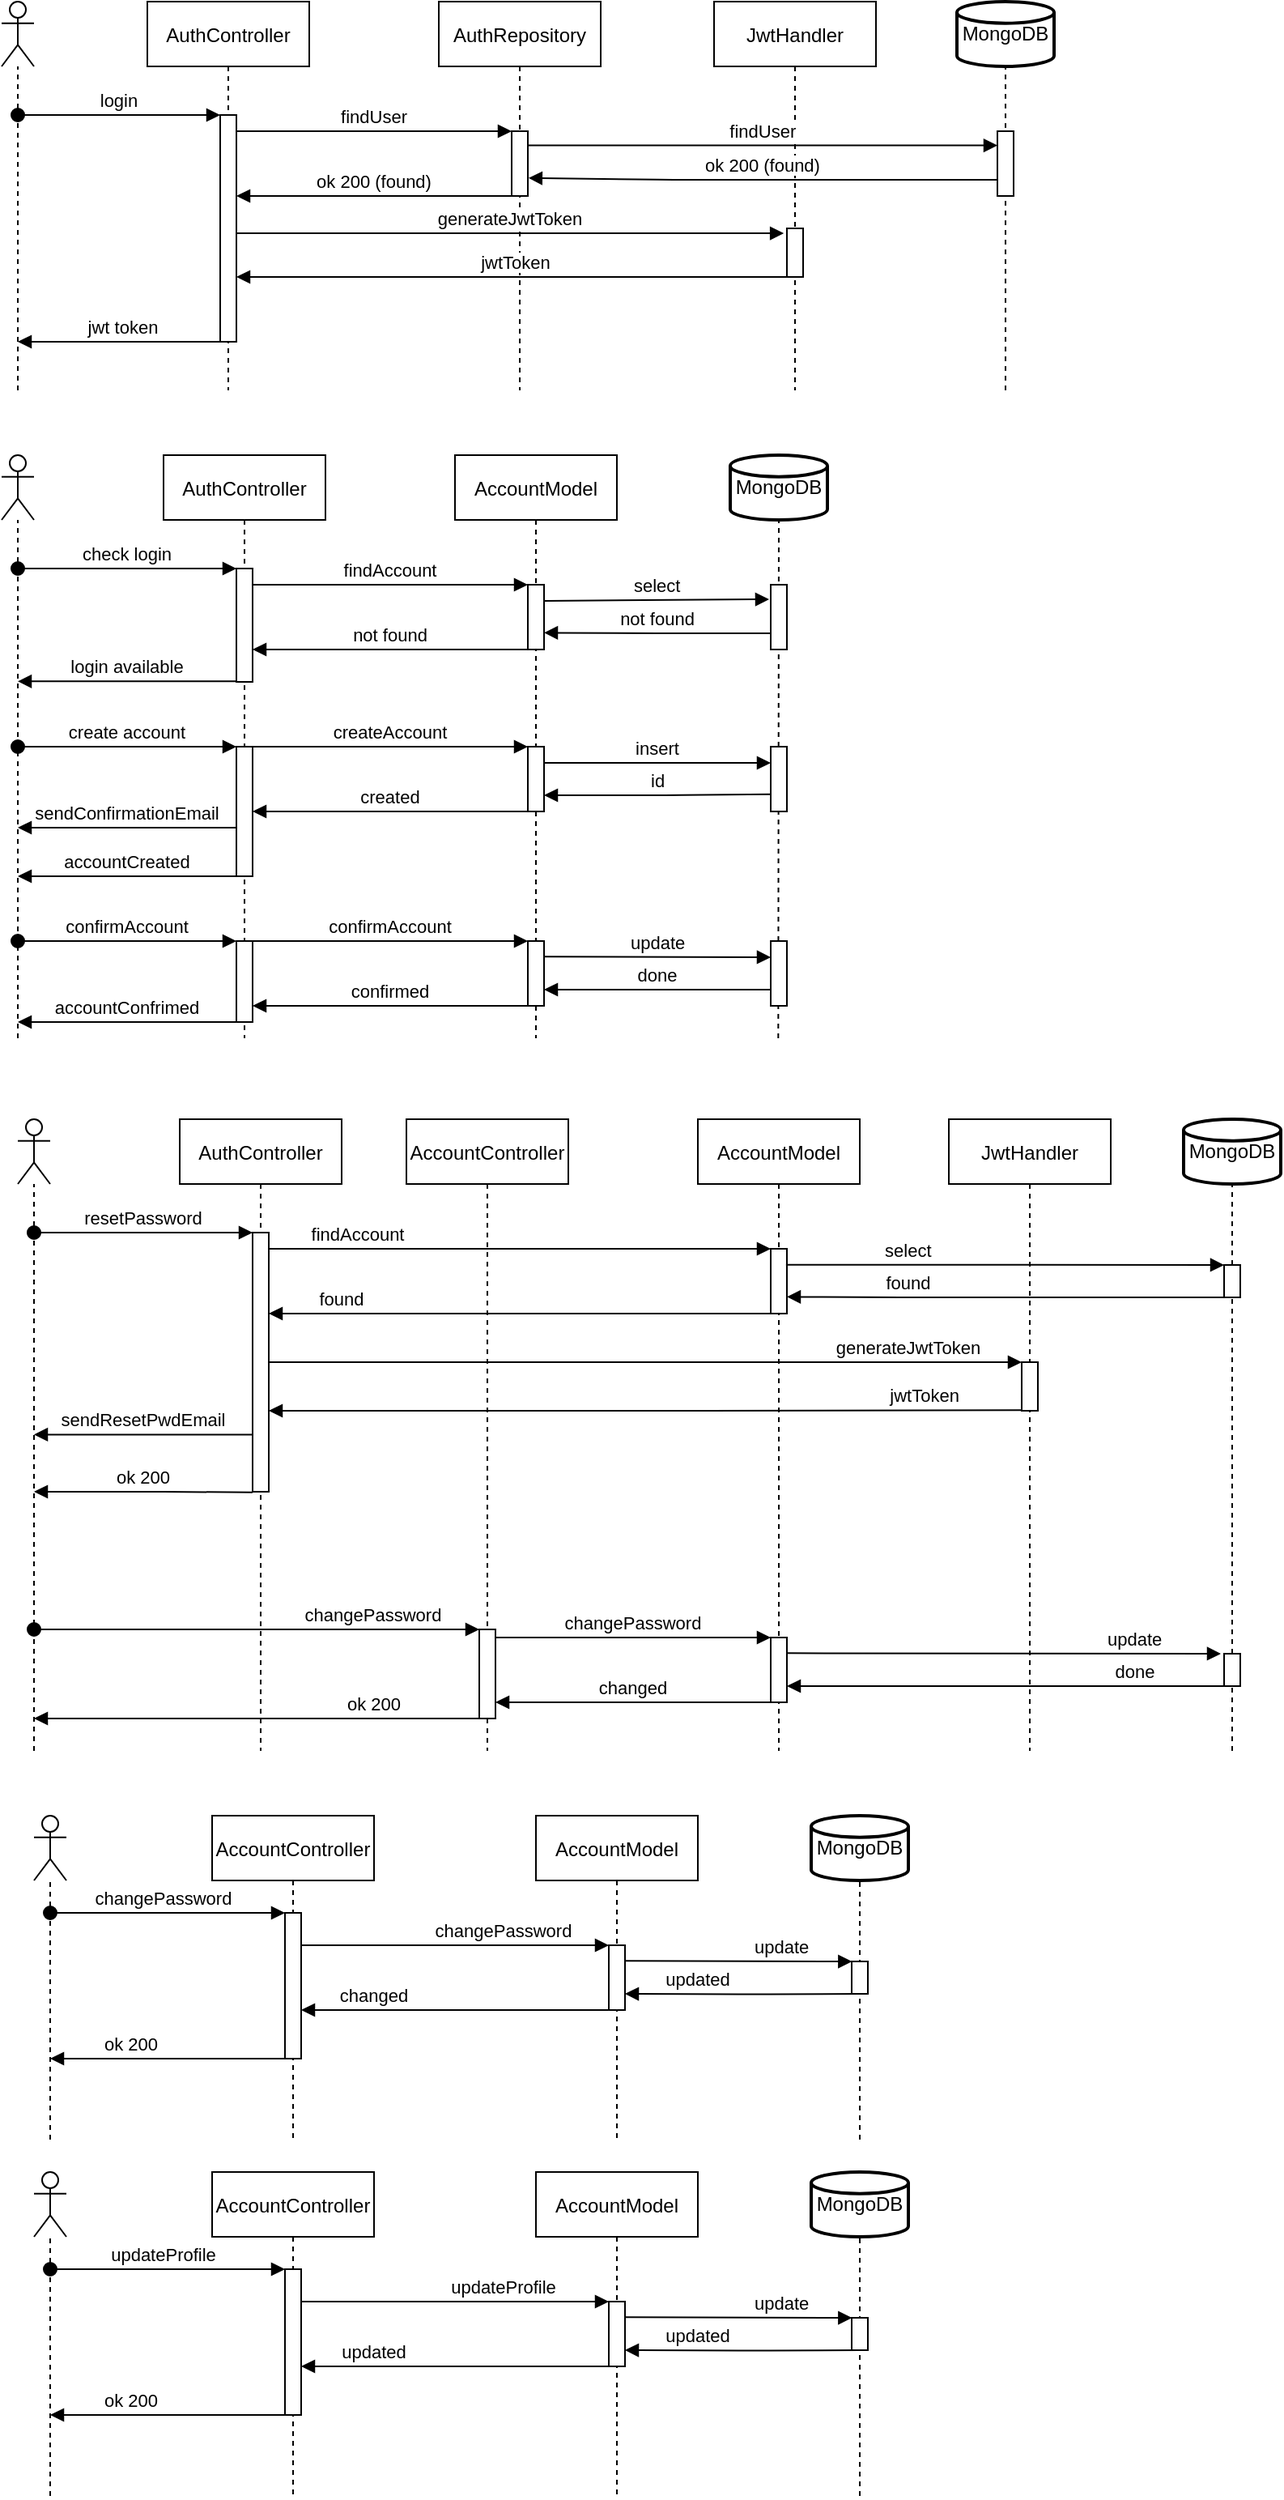 <mxfile version="14.6.13" type="device"><diagram id="kgpKYQtTHZ0yAKxKKP6v" name="Page-1"><mxGraphModel dx="813" dy="470" grid="1" gridSize="10" guides="1" tooltips="1" connect="1" arrows="1" fold="1" page="1" pageScale="1" pageWidth="850" pageHeight="1100" math="0" shadow="0"><root><mxCell id="0"/><mxCell id="1" parent="0"/><mxCell id="3nuBFxr9cyL0pnOWT2aG-1" value="AuthController" style="shape=umlLifeline;perimeter=lifelinePerimeter;container=1;collapsible=0;recursiveResize=0;rounded=0;shadow=0;strokeWidth=1;" parent="1" vertex="1"><mxGeometry x="120" y="80" width="100" height="240" as="geometry"/></mxCell><mxCell id="3nuBFxr9cyL0pnOWT2aG-2" value="" style="points=[];perimeter=orthogonalPerimeter;rounded=0;shadow=0;strokeWidth=1;" parent="3nuBFxr9cyL0pnOWT2aG-1" vertex="1"><mxGeometry x="45" y="70" width="10" height="140" as="geometry"/></mxCell><mxCell id="3nuBFxr9cyL0pnOWT2aG-3" value="login" style="verticalAlign=bottom;startArrow=oval;endArrow=block;startSize=8;shadow=0;strokeWidth=1;" parent="3nuBFxr9cyL0pnOWT2aG-1" target="3nuBFxr9cyL0pnOWT2aG-2" edge="1"><mxGeometry relative="1" as="geometry"><mxPoint x="-80" y="70" as="sourcePoint"/></mxGeometry></mxCell><mxCell id="3nuBFxr9cyL0pnOWT2aG-5" value="AuthRepository" style="shape=umlLifeline;perimeter=lifelinePerimeter;container=1;collapsible=0;recursiveResize=0;rounded=0;shadow=0;strokeWidth=1;" parent="1" vertex="1"><mxGeometry x="300" y="80" width="100" height="240" as="geometry"/></mxCell><mxCell id="3nuBFxr9cyL0pnOWT2aG-6" value="" style="points=[];perimeter=orthogonalPerimeter;rounded=0;shadow=0;strokeWidth=1;" parent="3nuBFxr9cyL0pnOWT2aG-5" vertex="1"><mxGeometry x="45" y="80" width="10" height="40" as="geometry"/></mxCell><mxCell id="3nuBFxr9cyL0pnOWT2aG-8" value="findUser" style="verticalAlign=bottom;endArrow=block;entryX=0;entryY=0;shadow=0;strokeWidth=1;" parent="1" source="3nuBFxr9cyL0pnOWT2aG-2" target="3nuBFxr9cyL0pnOWT2aG-6" edge="1"><mxGeometry relative="1" as="geometry"><mxPoint x="275" y="160" as="sourcePoint"/></mxGeometry></mxCell><mxCell id="3nuBFxr9cyL0pnOWT2aG-9" value="ok 200 (found)" style="verticalAlign=bottom;endArrow=block;shadow=0;strokeWidth=1;" parent="1" source="3nuBFxr9cyL0pnOWT2aG-6" target="3nuBFxr9cyL0pnOWT2aG-2" edge="1"><mxGeometry relative="1" as="geometry"><mxPoint x="240" y="200" as="sourcePoint"/><mxPoint x="180" y="200" as="targetPoint"/><Array as="points"><mxPoint x="260" y="200"/></Array></mxGeometry></mxCell><mxCell id="QQzCPFlwRDS6oltA7T0L-1" value="" style="shape=umlActor;verticalLabelPosition=bottom;verticalAlign=top;html=1;outlineConnect=0;" vertex="1" parent="1"><mxGeometry x="30" y="80" width="20" height="40" as="geometry"/></mxCell><mxCell id="QQzCPFlwRDS6oltA7T0L-2" value="" style="endArrow=none;dashed=1;html=1;" edge="1" parent="1" target="QQzCPFlwRDS6oltA7T0L-1"><mxGeometry width="50" height="50" relative="1" as="geometry"><mxPoint x="40" y="320" as="sourcePoint"/><mxPoint x="39.58" y="130" as="targetPoint"/></mxGeometry></mxCell><mxCell id="QQzCPFlwRDS6oltA7T0L-3" value="JwtHandler" style="shape=umlLifeline;perimeter=lifelinePerimeter;container=1;collapsible=0;recursiveResize=0;rounded=0;shadow=0;strokeWidth=1;" vertex="1" parent="1"><mxGeometry x="470" y="80" width="100" height="240" as="geometry"/></mxCell><mxCell id="QQzCPFlwRDS6oltA7T0L-4" value="" style="points=[];perimeter=orthogonalPerimeter;rounded=0;shadow=0;strokeWidth=1;" vertex="1" parent="QQzCPFlwRDS6oltA7T0L-3"><mxGeometry x="45" y="140" width="10" height="30" as="geometry"/></mxCell><mxCell id="QQzCPFlwRDS6oltA7T0L-5" value="generateJwtToken" style="verticalAlign=bottom;endArrow=block;entryX=-0.193;entryY=0.102;shadow=0;strokeWidth=1;entryDx=0;entryDy=0;entryPerimeter=0;" edge="1" parent="1" source="3nuBFxr9cyL0pnOWT2aG-2" target="QQzCPFlwRDS6oltA7T0L-4"><mxGeometry relative="1" as="geometry"><mxPoint x="180" y="240" as="sourcePoint"/><mxPoint x="350" y="240" as="targetPoint"/></mxGeometry></mxCell><mxCell id="QQzCPFlwRDS6oltA7T0L-8" value="jwt token" style="verticalAlign=bottom;endArrow=block;shadow=0;strokeWidth=1;" edge="1" parent="1"><mxGeometry relative="1" as="geometry"><mxPoint x="170" y="290" as="sourcePoint"/><mxPoint x="40" y="290" as="targetPoint"/><Array as="points"><mxPoint x="85" y="290"/></Array></mxGeometry></mxCell><mxCell id="QQzCPFlwRDS6oltA7T0L-9" value="jwtToken" style="verticalAlign=bottom;endArrow=block;shadow=0;strokeWidth=1;" edge="1" parent="1" target="3nuBFxr9cyL0pnOWT2aG-2"><mxGeometry relative="1" as="geometry"><mxPoint x="520" y="250.0" as="sourcePoint"/><mxPoint x="350" y="250.0" as="targetPoint"/><Array as="points"><mxPoint x="435" y="250"/></Array></mxGeometry></mxCell><mxCell id="QQzCPFlwRDS6oltA7T0L-20" value="AuthController" style="shape=umlLifeline;perimeter=lifelinePerimeter;container=1;collapsible=0;recursiveResize=0;rounded=0;shadow=0;strokeWidth=1;" vertex="1" parent="1"><mxGeometry x="130" y="360" width="100" height="360" as="geometry"/></mxCell><mxCell id="QQzCPFlwRDS6oltA7T0L-21" value="" style="points=[];perimeter=orthogonalPerimeter;rounded=0;shadow=0;strokeWidth=1;" vertex="1" parent="QQzCPFlwRDS6oltA7T0L-20"><mxGeometry x="45" y="70" width="10" height="70" as="geometry"/></mxCell><mxCell id="QQzCPFlwRDS6oltA7T0L-22" value="check login" style="verticalAlign=bottom;startArrow=oval;endArrow=block;startSize=8;shadow=0;strokeWidth=1;" edge="1" parent="QQzCPFlwRDS6oltA7T0L-20" target="QQzCPFlwRDS6oltA7T0L-21"><mxGeometry relative="1" as="geometry"><mxPoint x="-90" y="70" as="sourcePoint"/></mxGeometry></mxCell><mxCell id="QQzCPFlwRDS6oltA7T0L-23" value="AccountModel" style="shape=umlLifeline;perimeter=lifelinePerimeter;container=1;collapsible=0;recursiveResize=0;rounded=0;shadow=0;strokeWidth=1;" vertex="1" parent="1"><mxGeometry x="310" y="360" width="100" height="360" as="geometry"/></mxCell><mxCell id="QQzCPFlwRDS6oltA7T0L-24" value="" style="points=[];perimeter=orthogonalPerimeter;rounded=0;shadow=0;strokeWidth=1;" vertex="1" parent="QQzCPFlwRDS6oltA7T0L-23"><mxGeometry x="45" y="80" width="10" height="40" as="geometry"/></mxCell><mxCell id="QQzCPFlwRDS6oltA7T0L-46" value="" style="points=[];perimeter=orthogonalPerimeter;rounded=0;shadow=0;strokeWidth=1;" vertex="1" parent="QQzCPFlwRDS6oltA7T0L-23"><mxGeometry x="45" y="300" width="10" height="40" as="geometry"/></mxCell><mxCell id="QQzCPFlwRDS6oltA7T0L-47" value="confirmAccount" style="verticalAlign=bottom;endArrow=block;entryX=0;entryY=0;shadow=0;strokeWidth=1;" edge="1" parent="QQzCPFlwRDS6oltA7T0L-23"><mxGeometry relative="1" as="geometry"><mxPoint x="-125" y="300" as="sourcePoint"/><mxPoint x="45" y="300" as="targetPoint"/></mxGeometry></mxCell><mxCell id="QQzCPFlwRDS6oltA7T0L-48" value="confirmed" style="verticalAlign=bottom;endArrow=block;shadow=0;strokeWidth=1;" edge="1" parent="QQzCPFlwRDS6oltA7T0L-23"><mxGeometry relative="1" as="geometry"><mxPoint x="45" y="340" as="sourcePoint"/><mxPoint x="-125" y="340" as="targetPoint"/><Array as="points"><mxPoint x="-40" y="340"/></Array></mxGeometry></mxCell><mxCell id="QQzCPFlwRDS6oltA7T0L-35" value="" style="points=[];perimeter=orthogonalPerimeter;rounded=0;shadow=0;strokeWidth=1;" vertex="1" parent="QQzCPFlwRDS6oltA7T0L-23"><mxGeometry x="-135" y="180" width="10" height="80" as="geometry"/></mxCell><mxCell id="QQzCPFlwRDS6oltA7T0L-36" value="create account" style="verticalAlign=bottom;startArrow=oval;endArrow=block;startSize=8;shadow=0;strokeWidth=1;" edge="1" parent="QQzCPFlwRDS6oltA7T0L-23"><mxGeometry relative="1" as="geometry"><mxPoint x="-270" y="180" as="sourcePoint"/><mxPoint x="-135" y="180" as="targetPoint"/></mxGeometry></mxCell><mxCell id="QQzCPFlwRDS6oltA7T0L-37" value="" style="points=[];perimeter=orthogonalPerimeter;rounded=0;shadow=0;strokeWidth=1;" vertex="1" parent="QQzCPFlwRDS6oltA7T0L-23"><mxGeometry x="45" y="180" width="10" height="40" as="geometry"/></mxCell><mxCell id="QQzCPFlwRDS6oltA7T0L-38" value="createAccount" style="verticalAlign=bottom;endArrow=block;entryX=0;entryY=0;shadow=0;strokeWidth=1;" edge="1" parent="QQzCPFlwRDS6oltA7T0L-23"><mxGeometry relative="1" as="geometry"><mxPoint x="-125" y="180" as="sourcePoint"/><mxPoint x="45" y="180" as="targetPoint"/></mxGeometry></mxCell><mxCell id="QQzCPFlwRDS6oltA7T0L-39" value="created" style="verticalAlign=bottom;endArrow=block;shadow=0;strokeWidth=1;" edge="1" parent="QQzCPFlwRDS6oltA7T0L-23"><mxGeometry relative="1" as="geometry"><mxPoint x="45" y="220" as="sourcePoint"/><mxPoint x="-125" y="220" as="targetPoint"/><Array as="points"><mxPoint x="-40" y="220"/></Array></mxGeometry></mxCell><mxCell id="QQzCPFlwRDS6oltA7T0L-42" value="accountCreated" style="verticalAlign=bottom;endArrow=block;shadow=0;strokeWidth=1;" edge="1" parent="QQzCPFlwRDS6oltA7T0L-23"><mxGeometry relative="1" as="geometry"><mxPoint x="-135" y="260.0" as="sourcePoint"/><mxPoint x="-270" y="260.0" as="targetPoint"/><Array as="points"><mxPoint x="-215" y="260"/></Array></mxGeometry></mxCell><mxCell id="QQzCPFlwRDS6oltA7T0L-43" value="sendConfirmationEmail" style="verticalAlign=bottom;endArrow=block;shadow=0;strokeWidth=1;" edge="1" parent="QQzCPFlwRDS6oltA7T0L-23"><mxGeometry relative="1" as="geometry"><mxPoint x="-135" y="230" as="sourcePoint"/><mxPoint x="-270" y="230" as="targetPoint"/><Array as="points"><mxPoint x="-215" y="230"/></Array></mxGeometry></mxCell><mxCell id="QQzCPFlwRDS6oltA7T0L-25" value="findAccount" style="verticalAlign=bottom;endArrow=block;entryX=0;entryY=0;shadow=0;strokeWidth=1;" edge="1" parent="1" source="QQzCPFlwRDS6oltA7T0L-21" target="QQzCPFlwRDS6oltA7T0L-24"><mxGeometry relative="1" as="geometry"><mxPoint x="285" y="440" as="sourcePoint"/></mxGeometry></mxCell><mxCell id="QQzCPFlwRDS6oltA7T0L-26" value="not found" style="verticalAlign=bottom;endArrow=block;shadow=0;strokeWidth=1;" edge="1" parent="1" source="QQzCPFlwRDS6oltA7T0L-24" target="QQzCPFlwRDS6oltA7T0L-21"><mxGeometry relative="1" as="geometry"><mxPoint x="250" y="480" as="sourcePoint"/><mxPoint x="190" y="480" as="targetPoint"/><Array as="points"><mxPoint x="270" y="480"/></Array></mxGeometry></mxCell><mxCell id="QQzCPFlwRDS6oltA7T0L-27" value="" style="shape=umlActor;verticalLabelPosition=bottom;verticalAlign=top;html=1;outlineConnect=0;" vertex="1" parent="1"><mxGeometry x="30" y="360" width="20" height="40" as="geometry"/></mxCell><mxCell id="QQzCPFlwRDS6oltA7T0L-28" value="" style="endArrow=none;dashed=1;html=1;" edge="1" parent="1" target="QQzCPFlwRDS6oltA7T0L-27"><mxGeometry width="50" height="50" relative="1" as="geometry"><mxPoint x="40" y="720" as="sourcePoint"/><mxPoint x="35" y="410" as="targetPoint"/></mxGeometry></mxCell><mxCell id="QQzCPFlwRDS6oltA7T0L-29" value="login available" style="verticalAlign=bottom;endArrow=block;shadow=0;strokeWidth=1;" edge="1" parent="1" source="QQzCPFlwRDS6oltA7T0L-21"><mxGeometry relative="1" as="geometry"><mxPoint x="170" y="500" as="sourcePoint"/><mxPoint x="40" y="499.66" as="targetPoint"/><Array as="points"><mxPoint x="95" y="499.66"/></Array></mxGeometry></mxCell><mxCell id="QQzCPFlwRDS6oltA7T0L-44" value="" style="points=[];perimeter=orthogonalPerimeter;rounded=0;shadow=0;strokeWidth=1;" vertex="1" parent="1"><mxGeometry x="175" y="660" width="10" height="50" as="geometry"/></mxCell><mxCell id="QQzCPFlwRDS6oltA7T0L-45" value="confirmAccount" style="verticalAlign=bottom;startArrow=oval;endArrow=block;startSize=8;shadow=0;strokeWidth=1;" edge="1" parent="1"><mxGeometry relative="1" as="geometry"><mxPoint x="40" y="660" as="sourcePoint"/><mxPoint x="175" y="660" as="targetPoint"/></mxGeometry></mxCell><mxCell id="QQzCPFlwRDS6oltA7T0L-49" value="accountConfrimed" style="verticalAlign=bottom;endArrow=block;shadow=0;strokeWidth=1;" edge="1" parent="1"><mxGeometry relative="1" as="geometry"><mxPoint x="175" y="710" as="sourcePoint"/><mxPoint x="40" y="710" as="targetPoint"/><Array as="points"><mxPoint x="95" y="710"/></Array></mxGeometry></mxCell><mxCell id="QQzCPFlwRDS6oltA7T0L-50" value="MongoDB" style="strokeWidth=2;html=1;shape=mxgraph.flowchart.database;whiteSpace=wrap;" vertex="1" parent="1"><mxGeometry x="480" y="360" width="60" height="40" as="geometry"/></mxCell><mxCell id="QQzCPFlwRDS6oltA7T0L-51" value="" style="endArrow=none;dashed=1;html=1;entryX=0.5;entryY=1;entryDx=0;entryDy=0;entryPerimeter=0;" edge="1" parent="1" target="QQzCPFlwRDS6oltA7T0L-50"><mxGeometry width="50" height="50" relative="1" as="geometry"><mxPoint x="509.66" y="720.0" as="sourcePoint"/><mxPoint x="509.66" y="410" as="targetPoint"/></mxGeometry></mxCell><mxCell id="QQzCPFlwRDS6oltA7T0L-52" value="" style="points=[];perimeter=orthogonalPerimeter;rounded=0;shadow=0;strokeWidth=1;" vertex="1" parent="1"><mxGeometry x="505" y="440" width="10" height="40" as="geometry"/></mxCell><mxCell id="QQzCPFlwRDS6oltA7T0L-53" value="select" style="verticalAlign=bottom;endArrow=block;shadow=0;strokeWidth=1;entryX=-0.1;entryY=0.225;entryDx=0;entryDy=0;entryPerimeter=0;exitX=1.033;exitY=0.25;exitDx=0;exitDy=0;exitPerimeter=0;" edge="1" parent="1" target="QQzCPFlwRDS6oltA7T0L-52" source="QQzCPFlwRDS6oltA7T0L-24"><mxGeometry relative="1" as="geometry"><mxPoint x="370" y="450" as="sourcePoint"/><mxPoint x="470" y="450" as="targetPoint"/></mxGeometry></mxCell><mxCell id="QQzCPFlwRDS6oltA7T0L-55" value="not found" style="verticalAlign=bottom;endArrow=block;shadow=0;strokeWidth=1;entryX=1;entryY=0.742;entryDx=0;entryDy=0;entryPerimeter=0;" edge="1" parent="1" source="QQzCPFlwRDS6oltA7T0L-52" target="QQzCPFlwRDS6oltA7T0L-24"><mxGeometry relative="1" as="geometry"><mxPoint x="500" y="470" as="sourcePoint"/><mxPoint x="370" y="470" as="targetPoint"/><Array as="points"><mxPoint x="445" y="470"/></Array></mxGeometry></mxCell><mxCell id="QQzCPFlwRDS6oltA7T0L-56" value="" style="points=[];perimeter=orthogonalPerimeter;rounded=0;shadow=0;strokeWidth=1;" vertex="1" parent="1"><mxGeometry x="505" y="540" width="10" height="40" as="geometry"/></mxCell><mxCell id="QQzCPFlwRDS6oltA7T0L-57" value="insert" style="verticalAlign=bottom;endArrow=block;shadow=0;strokeWidth=1;" edge="1" parent="1" target="QQzCPFlwRDS6oltA7T0L-56"><mxGeometry relative="1" as="geometry"><mxPoint x="365" y="550" as="sourcePoint"/><mxPoint x="485" y="550" as="targetPoint"/><Array as="points"><mxPoint x="455" y="550"/></Array></mxGeometry></mxCell><mxCell id="QQzCPFlwRDS6oltA7T0L-58" value="id" style="verticalAlign=bottom;endArrow=block;shadow=0;strokeWidth=1;exitX=0.033;exitY=0.733;exitDx=0;exitDy=0;exitPerimeter=0;" edge="1" parent="1" source="QQzCPFlwRDS6oltA7T0L-56"><mxGeometry relative="1" as="geometry"><mxPoint x="485" y="570" as="sourcePoint"/><mxPoint x="365" y="570" as="targetPoint"/><Array as="points"><mxPoint x="440" y="570"/></Array></mxGeometry></mxCell><mxCell id="QQzCPFlwRDS6oltA7T0L-59" value="" style="points=[];perimeter=orthogonalPerimeter;rounded=0;shadow=0;strokeWidth=1;" vertex="1" parent="1"><mxGeometry x="505" y="660" width="10" height="40" as="geometry"/></mxCell><mxCell id="QQzCPFlwRDS6oltA7T0L-60" value="update" style="verticalAlign=bottom;endArrow=block;shadow=0;strokeWidth=1;exitX=1.033;exitY=0.242;exitDx=0;exitDy=0;exitPerimeter=0;" edge="1" parent="1" source="QQzCPFlwRDS6oltA7T0L-46"><mxGeometry relative="1" as="geometry"><mxPoint x="385" y="670" as="sourcePoint"/><mxPoint x="505" y="670" as="targetPoint"/></mxGeometry></mxCell><mxCell id="QQzCPFlwRDS6oltA7T0L-61" value="done" style="verticalAlign=bottom;endArrow=block;shadow=0;strokeWidth=1;" edge="1" parent="1" source="QQzCPFlwRDS6oltA7T0L-59"><mxGeometry relative="1" as="geometry"><mxPoint x="485" y="690" as="sourcePoint"/><mxPoint x="365" y="690" as="targetPoint"/><Array as="points"><mxPoint x="440" y="690"/></Array></mxGeometry></mxCell><mxCell id="QQzCPFlwRDS6oltA7T0L-64" value="MongoDB" style="strokeWidth=2;html=1;shape=mxgraph.flowchart.database;whiteSpace=wrap;" vertex="1" parent="1"><mxGeometry x="620" y="80" width="60" height="40" as="geometry"/></mxCell><mxCell id="QQzCPFlwRDS6oltA7T0L-65" value="" style="endArrow=none;dashed=1;html=1;entryX=0.5;entryY=1;entryDx=0;entryDy=0;entryPerimeter=0;" edge="1" parent="1" target="QQzCPFlwRDS6oltA7T0L-64"><mxGeometry width="50" height="50" relative="1" as="geometry"><mxPoint x="650" y="320" as="sourcePoint"/><mxPoint x="649.66" y="130" as="targetPoint"/></mxGeometry></mxCell><mxCell id="QQzCPFlwRDS6oltA7T0L-66" value="" style="points=[];perimeter=orthogonalPerimeter;rounded=0;shadow=0;strokeWidth=1;" vertex="1" parent="1"><mxGeometry x="645" y="160" width="10" height="40" as="geometry"/></mxCell><mxCell id="QQzCPFlwRDS6oltA7T0L-67" value="findUser" style="verticalAlign=bottom;endArrow=block;shadow=0;strokeWidth=1;exitX=1.014;exitY=0.219;exitDx=0;exitDy=0;exitPerimeter=0;" edge="1" parent="1" source="3nuBFxr9cyL0pnOWT2aG-6" target="QQzCPFlwRDS6oltA7T0L-66"><mxGeometry relative="1" as="geometry"><mxPoint x="360" y="170" as="sourcePoint"/><mxPoint x="530" y="170" as="targetPoint"/></mxGeometry></mxCell><mxCell id="QQzCPFlwRDS6oltA7T0L-68" value="ok 200 (found)" style="verticalAlign=bottom;endArrow=block;shadow=0;strokeWidth=1;entryX=1.041;entryY=0.723;entryDx=0;entryDy=0;entryPerimeter=0;" edge="1" parent="1" source="QQzCPFlwRDS6oltA7T0L-66" target="3nuBFxr9cyL0pnOWT2aG-6"><mxGeometry relative="1" as="geometry"><mxPoint x="530" y="190" as="sourcePoint"/><mxPoint x="360" y="189" as="targetPoint"/><Array as="points"><mxPoint x="445" y="190"/></Array></mxGeometry></mxCell><mxCell id="QQzCPFlwRDS6oltA7T0L-69" value="AuthController" style="shape=umlLifeline;perimeter=lifelinePerimeter;container=1;collapsible=0;recursiveResize=0;rounded=0;shadow=0;strokeWidth=1;" vertex="1" parent="1"><mxGeometry x="140" y="770" width="100" height="390" as="geometry"/></mxCell><mxCell id="QQzCPFlwRDS6oltA7T0L-70" value="" style="points=[];perimeter=orthogonalPerimeter;rounded=0;shadow=0;strokeWidth=1;" vertex="1" parent="QQzCPFlwRDS6oltA7T0L-69"><mxGeometry x="45" y="70" width="10" height="160" as="geometry"/></mxCell><mxCell id="QQzCPFlwRDS6oltA7T0L-71" value="resetPassword" style="verticalAlign=bottom;startArrow=oval;endArrow=block;startSize=8;shadow=0;strokeWidth=1;" edge="1" parent="QQzCPFlwRDS6oltA7T0L-69" target="QQzCPFlwRDS6oltA7T0L-70"><mxGeometry relative="1" as="geometry"><mxPoint x="-90" y="70" as="sourcePoint"/></mxGeometry></mxCell><mxCell id="QQzCPFlwRDS6oltA7T0L-72" value="AccountModel" style="shape=umlLifeline;perimeter=lifelinePerimeter;container=1;collapsible=0;recursiveResize=0;rounded=0;shadow=0;strokeWidth=1;" vertex="1" parent="1"><mxGeometry x="460" y="770" width="100" height="390" as="geometry"/></mxCell><mxCell id="QQzCPFlwRDS6oltA7T0L-73" value="" style="points=[];perimeter=orthogonalPerimeter;rounded=0;shadow=0;strokeWidth=1;" vertex="1" parent="QQzCPFlwRDS6oltA7T0L-72"><mxGeometry x="45" y="80" width="10" height="40" as="geometry"/></mxCell><mxCell id="QQzCPFlwRDS6oltA7T0L-74" value="" style="points=[];perimeter=orthogonalPerimeter;rounded=0;shadow=0;strokeWidth=1;" vertex="1" parent="QQzCPFlwRDS6oltA7T0L-72"><mxGeometry x="45" y="320" width="10" height="40" as="geometry"/></mxCell><mxCell id="QQzCPFlwRDS6oltA7T0L-84" value="findAccount" style="verticalAlign=bottom;endArrow=block;entryX=0;entryY=0;shadow=0;strokeWidth=1;" edge="1" parent="1" source="QQzCPFlwRDS6oltA7T0L-70" target="QQzCPFlwRDS6oltA7T0L-73"><mxGeometry x="-0.645" relative="1" as="geometry"><mxPoint x="295" y="850" as="sourcePoint"/><mxPoint as="offset"/></mxGeometry></mxCell><mxCell id="QQzCPFlwRDS6oltA7T0L-85" value="found" style="verticalAlign=bottom;endArrow=block;shadow=0;strokeWidth=1;" edge="1" parent="1" source="QQzCPFlwRDS6oltA7T0L-73" target="QQzCPFlwRDS6oltA7T0L-70"><mxGeometry x="0.71" relative="1" as="geometry"><mxPoint x="260" y="890" as="sourcePoint"/><mxPoint x="200" y="890" as="targetPoint"/><Array as="points"><mxPoint x="280" y="890"/></Array><mxPoint as="offset"/></mxGeometry></mxCell><mxCell id="QQzCPFlwRDS6oltA7T0L-86" value="" style="shape=umlActor;verticalLabelPosition=bottom;verticalAlign=top;html=1;outlineConnect=0;" vertex="1" parent="1"><mxGeometry x="40" y="770" width="20" height="40" as="geometry"/></mxCell><mxCell id="QQzCPFlwRDS6oltA7T0L-87" value="" style="endArrow=none;dashed=1;html=1;" edge="1" parent="1" target="QQzCPFlwRDS6oltA7T0L-86"><mxGeometry width="50" height="50" relative="1" as="geometry"><mxPoint x="50" y="1160" as="sourcePoint"/><mxPoint x="45" y="820" as="targetPoint"/></mxGeometry></mxCell><mxCell id="QQzCPFlwRDS6oltA7T0L-88" value="ok 200" style="verticalAlign=bottom;endArrow=block;shadow=0;strokeWidth=1;" edge="1" parent="1"><mxGeometry relative="1" as="geometry"><mxPoint x="185" y="1000.34" as="sourcePoint"/><mxPoint x="50" y="1000" as="targetPoint"/><Array as="points"><mxPoint x="120" y="1000"/></Array></mxGeometry></mxCell><mxCell id="QQzCPFlwRDS6oltA7T0L-90" value="changePassword" style="verticalAlign=bottom;startArrow=oval;endArrow=block;startSize=8;shadow=0;strokeWidth=1;" edge="1" parent="1"><mxGeometry x="0.522" relative="1" as="geometry"><mxPoint x="50" y="1085" as="sourcePoint"/><mxPoint x="325" y="1085" as="targetPoint"/><mxPoint as="offset"/></mxGeometry></mxCell><mxCell id="QQzCPFlwRDS6oltA7T0L-91" value="ok 200" style="verticalAlign=bottom;endArrow=block;shadow=0;strokeWidth=1;" edge="1" parent="1" source="QQzCPFlwRDS6oltA7T0L-89"><mxGeometry x="-0.527" relative="1" as="geometry"><mxPoint x="320" y="1140" as="sourcePoint"/><mxPoint x="50" y="1140" as="targetPoint"/><Array as="points"><mxPoint x="105" y="1140"/></Array><mxPoint as="offset"/></mxGeometry></mxCell><mxCell id="QQzCPFlwRDS6oltA7T0L-92" value="MongoDB" style="strokeWidth=2;html=1;shape=mxgraph.flowchart.database;whiteSpace=wrap;" vertex="1" parent="1"><mxGeometry x="760" y="770" width="60" height="40" as="geometry"/></mxCell><mxCell id="QQzCPFlwRDS6oltA7T0L-93" value="" style="endArrow=none;dashed=1;html=1;entryX=0.5;entryY=1;entryDx=0;entryDy=0;entryPerimeter=0;" edge="1" parent="1" target="QQzCPFlwRDS6oltA7T0L-92"><mxGeometry width="50" height="50" relative="1" as="geometry"><mxPoint x="790" y="1160" as="sourcePoint"/><mxPoint x="659.66" y="820" as="targetPoint"/></mxGeometry></mxCell><mxCell id="QQzCPFlwRDS6oltA7T0L-94" value="" style="points=[];perimeter=orthogonalPerimeter;rounded=0;shadow=0;strokeWidth=1;" vertex="1" parent="1"><mxGeometry x="785" y="860" width="10" height="20" as="geometry"/></mxCell><mxCell id="QQzCPFlwRDS6oltA7T0L-95" value="select" style="verticalAlign=bottom;endArrow=block;shadow=0;strokeWidth=1;exitX=0.943;exitY=0.246;exitDx=0;exitDy=0;exitPerimeter=0;" edge="1" parent="1" source="QQzCPFlwRDS6oltA7T0L-73"><mxGeometry x="-0.441" relative="1" as="geometry"><mxPoint x="535" y="860" as="sourcePoint"/><mxPoint x="785" y="860" as="targetPoint"/><mxPoint as="offset"/></mxGeometry></mxCell><mxCell id="QQzCPFlwRDS6oltA7T0L-96" value="found" style="verticalAlign=bottom;endArrow=block;shadow=0;strokeWidth=1;entryX=1;entryY=0.742;entryDx=0;entryDy=0;entryPerimeter=0;" edge="1" parent="1" target="QQzCPFlwRDS6oltA7T0L-73"><mxGeometry x="0.445" relative="1" as="geometry"><mxPoint x="785" y="880" as="sourcePoint"/><mxPoint x="520" y="880" as="targetPoint"/><Array as="points"><mxPoint x="595" y="880"/></Array><mxPoint as="offset"/></mxGeometry></mxCell><mxCell id="QQzCPFlwRDS6oltA7T0L-100" value="" style="points=[];perimeter=orthogonalPerimeter;rounded=0;shadow=0;strokeWidth=1;" vertex="1" parent="1"><mxGeometry x="785" y="1100" width="10" height="20" as="geometry"/></mxCell><mxCell id="QQzCPFlwRDS6oltA7T0L-101" value="update" style="verticalAlign=bottom;endArrow=block;shadow=0;strokeWidth=1;exitX=1.033;exitY=0.242;exitDx=0;exitDy=0;exitPerimeter=0;" edge="1" parent="1" source="QQzCPFlwRDS6oltA7T0L-74"><mxGeometry x="0.604" relative="1" as="geometry"><mxPoint x="535" y="1100" as="sourcePoint"/><mxPoint x="783" y="1100" as="targetPoint"/><mxPoint as="offset"/></mxGeometry></mxCell><mxCell id="QQzCPFlwRDS6oltA7T0L-102" value="done" style="verticalAlign=bottom;endArrow=block;shadow=0;strokeWidth=1;" edge="1" parent="1" source="QQzCPFlwRDS6oltA7T0L-100"><mxGeometry x="-0.593" relative="1" as="geometry"><mxPoint x="635" y="1120" as="sourcePoint"/><mxPoint x="515" y="1120" as="targetPoint"/><Array as="points"><mxPoint x="590" y="1120"/></Array><mxPoint as="offset"/></mxGeometry></mxCell><mxCell id="QQzCPFlwRDS6oltA7T0L-106" value="JwtHandler" style="shape=umlLifeline;perimeter=lifelinePerimeter;container=1;collapsible=0;recursiveResize=0;rounded=0;shadow=0;strokeWidth=1;" vertex="1" parent="1"><mxGeometry x="615" y="770" width="100" height="390" as="geometry"/></mxCell><mxCell id="QQzCPFlwRDS6oltA7T0L-79" value="" style="points=[];perimeter=orthogonalPerimeter;rounded=0;shadow=0;strokeWidth=1;" vertex="1" parent="1"><mxGeometry x="660" y="920" width="10" height="30" as="geometry"/></mxCell><mxCell id="QQzCPFlwRDS6oltA7T0L-109" value="jwtToken" style="verticalAlign=bottom;endArrow=block;shadow=0;strokeWidth=1;exitX=-0.043;exitY=0.986;exitDx=0;exitDy=0;exitPerimeter=0;" edge="1" parent="1" source="QQzCPFlwRDS6oltA7T0L-79"><mxGeometry x="-0.744" relative="1" as="geometry"><mxPoint x="520" y="950" as="sourcePoint"/><mxPoint x="195" y="950" as="targetPoint"/><Array as="points"><mxPoint x="455" y="950"/></Array><mxPoint as="offset"/></mxGeometry></mxCell><mxCell id="QQzCPFlwRDS6oltA7T0L-80" value="generateJwtToken" style="verticalAlign=bottom;endArrow=block;shadow=0;strokeWidth=1;" edge="1" parent="1" source="QQzCPFlwRDS6oltA7T0L-70"><mxGeometry x="0.699" relative="1" as="geometry"><mxPoint x="220" y="920" as="sourcePoint"/><mxPoint x="660" y="920" as="targetPoint"/><mxPoint as="offset"/></mxGeometry></mxCell><mxCell id="QQzCPFlwRDS6oltA7T0L-83" value="sendResetPwdEmail" style="verticalAlign=bottom;endArrow=block;shadow=0;strokeWidth=1;" edge="1" parent="1"><mxGeometry relative="1" as="geometry"><mxPoint x="185" y="964.71" as="sourcePoint"/><mxPoint x="50" y="964.71" as="targetPoint"/><Array as="points"><mxPoint x="105" y="964.71"/></Array></mxGeometry></mxCell><mxCell id="QQzCPFlwRDS6oltA7T0L-111" value="AccountController" style="shape=umlLifeline;perimeter=lifelinePerimeter;container=1;collapsible=0;recursiveResize=0;rounded=0;shadow=0;strokeWidth=1;" vertex="1" parent="1"><mxGeometry x="280" y="770" width="100" height="390" as="geometry"/></mxCell><mxCell id="QQzCPFlwRDS6oltA7T0L-89" value="" style="points=[];perimeter=orthogonalPerimeter;rounded=0;shadow=0;strokeWidth=1;" vertex="1" parent="1"><mxGeometry x="325" y="1085" width="10" height="55" as="geometry"/></mxCell><mxCell id="QQzCPFlwRDS6oltA7T0L-115" value="changePassword" style="verticalAlign=bottom;endArrow=block;shadow=0;strokeWidth=1;" edge="1" parent="1" source="QQzCPFlwRDS6oltA7T0L-89"><mxGeometry relative="1" as="geometry"><mxPoint x="340" y="1090" as="sourcePoint"/><mxPoint x="505" y="1090" as="targetPoint"/><mxPoint as="offset"/></mxGeometry></mxCell><mxCell id="QQzCPFlwRDS6oltA7T0L-116" value="changed" style="verticalAlign=bottom;endArrow=block;shadow=0;strokeWidth=1;" edge="1" parent="1"><mxGeometry relative="1" as="geometry"><mxPoint x="505" y="1130" as="sourcePoint"/><mxPoint x="335" y="1130" as="targetPoint"/><Array as="points"><mxPoint x="420" y="1130"/></Array></mxGeometry></mxCell><mxCell id="QQzCPFlwRDS6oltA7T0L-122" value="AccountModel" style="shape=umlLifeline;perimeter=lifelinePerimeter;container=1;collapsible=0;recursiveResize=0;rounded=0;shadow=0;strokeWidth=1;" vertex="1" parent="1"><mxGeometry x="360" y="1200" width="100" height="200" as="geometry"/></mxCell><mxCell id="QQzCPFlwRDS6oltA7T0L-124" value="" style="points=[];perimeter=orthogonalPerimeter;rounded=0;shadow=0;strokeWidth=1;" vertex="1" parent="QQzCPFlwRDS6oltA7T0L-122"><mxGeometry x="45" y="80" width="10" height="40" as="geometry"/></mxCell><mxCell id="QQzCPFlwRDS6oltA7T0L-127" value="" style="shape=umlActor;verticalLabelPosition=bottom;verticalAlign=top;html=1;outlineConnect=0;" vertex="1" parent="1"><mxGeometry x="50" y="1200" width="20" height="40" as="geometry"/></mxCell><mxCell id="QQzCPFlwRDS6oltA7T0L-128" value="" style="endArrow=none;dashed=1;html=1;" edge="1" parent="1" target="QQzCPFlwRDS6oltA7T0L-127"><mxGeometry width="50" height="50" relative="1" as="geometry"><mxPoint x="60" y="1400" as="sourcePoint"/><mxPoint x="55" y="1250" as="targetPoint"/></mxGeometry></mxCell><mxCell id="QQzCPFlwRDS6oltA7T0L-130" value="changePassword" style="verticalAlign=bottom;startArrow=oval;endArrow=block;startSize=8;shadow=0;strokeWidth=1;" edge="1" parent="1"><mxGeometry x="-0.035" relative="1" as="geometry"><mxPoint x="60" y="1260" as="sourcePoint"/><mxPoint x="205" y="1260" as="targetPoint"/><mxPoint as="offset"/></mxGeometry></mxCell><mxCell id="QQzCPFlwRDS6oltA7T0L-131" value="ok 200" style="verticalAlign=bottom;endArrow=block;shadow=0;strokeWidth=1;" edge="1" parent="1"><mxGeometry x="0.31" relative="1" as="geometry"><mxPoint x="205" y="1350" as="sourcePoint"/><mxPoint x="60" y="1350" as="targetPoint"/><Array as="points"><mxPoint x="130" y="1350"/></Array><mxPoint as="offset"/></mxGeometry></mxCell><mxCell id="QQzCPFlwRDS6oltA7T0L-132" value="MongoDB" style="strokeWidth=2;html=1;shape=mxgraph.flowchart.database;whiteSpace=wrap;" vertex="1" parent="1"><mxGeometry x="530" y="1200" width="60" height="40" as="geometry"/></mxCell><mxCell id="QQzCPFlwRDS6oltA7T0L-133" value="" style="endArrow=none;dashed=1;html=1;entryX=0.5;entryY=1;entryDx=0;entryDy=0;entryPerimeter=0;" edge="1" parent="1" target="QQzCPFlwRDS6oltA7T0L-132"><mxGeometry width="50" height="50" relative="1" as="geometry"><mxPoint x="560" y="1400" as="sourcePoint"/><mxPoint x="429.66" y="1250" as="targetPoint"/></mxGeometry></mxCell><mxCell id="QQzCPFlwRDS6oltA7T0L-137" value="" style="points=[];perimeter=orthogonalPerimeter;rounded=0;shadow=0;strokeWidth=1;" vertex="1" parent="1"><mxGeometry x="555" y="1290" width="10" height="20" as="geometry"/></mxCell><mxCell id="QQzCPFlwRDS6oltA7T0L-138" value="update" style="verticalAlign=bottom;endArrow=block;shadow=0;strokeWidth=1;exitX=1.033;exitY=0.242;exitDx=0;exitDy=0;exitPerimeter=0;entryX=0.017;entryY=0.003;entryDx=0;entryDy=0;entryPerimeter=0;" edge="1" parent="1" source="QQzCPFlwRDS6oltA7T0L-124" target="QQzCPFlwRDS6oltA7T0L-137"><mxGeometry x="0.377" relative="1" as="geometry"><mxPoint x="435" y="1460" as="sourcePoint"/><mxPoint x="553" y="1290" as="targetPoint"/><mxPoint as="offset"/></mxGeometry></mxCell><mxCell id="QQzCPFlwRDS6oltA7T0L-145" value="AccountController" style="shape=umlLifeline;perimeter=lifelinePerimeter;container=1;collapsible=0;recursiveResize=0;rounded=0;shadow=0;strokeWidth=1;" vertex="1" parent="1"><mxGeometry x="160" y="1200" width="100" height="200" as="geometry"/></mxCell><mxCell id="QQzCPFlwRDS6oltA7T0L-146" value="" style="points=[];perimeter=orthogonalPerimeter;rounded=0;shadow=0;strokeWidth=1;" vertex="1" parent="1"><mxGeometry x="205" y="1260" width="10" height="90" as="geometry"/></mxCell><mxCell id="QQzCPFlwRDS6oltA7T0L-147" value="changePassword" style="verticalAlign=bottom;endArrow=block;shadow=0;strokeWidth=1;" edge="1" parent="1" source="QQzCPFlwRDS6oltA7T0L-146" target="QQzCPFlwRDS6oltA7T0L-124"><mxGeometry x="0.316" relative="1" as="geometry"><mxPoint x="230" y="1280" as="sourcePoint"/><mxPoint x="400" y="1280" as="targetPoint"/><mxPoint as="offset"/><Array as="points"><mxPoint x="390" y="1280"/></Array></mxGeometry></mxCell><mxCell id="QQzCPFlwRDS6oltA7T0L-148" value="changed" style="verticalAlign=bottom;endArrow=block;shadow=0;strokeWidth=1;" edge="1" parent="1" target="QQzCPFlwRDS6oltA7T0L-146"><mxGeometry x="0.538" relative="1" as="geometry"><mxPoint x="410" y="1320" as="sourcePoint"/><mxPoint x="265" y="1320" as="targetPoint"/><Array as="points"/><mxPoint as="offset"/></mxGeometry></mxCell><mxCell id="QQzCPFlwRDS6oltA7T0L-149" value="updated" style="verticalAlign=bottom;endArrow=block;shadow=0;strokeWidth=1;entryX=1;entryY=0.742;entryDx=0;entryDy=0;entryPerimeter=0;" edge="1" parent="1"><mxGeometry x="0.379" relative="1" as="geometry"><mxPoint x="560" y="1310" as="sourcePoint"/><mxPoint x="415" y="1310" as="targetPoint"/><Array as="points"><mxPoint x="495" y="1310.32"/></Array><mxPoint as="offset"/></mxGeometry></mxCell><mxCell id="QQzCPFlwRDS6oltA7T0L-172" value="AccountModel" style="shape=umlLifeline;perimeter=lifelinePerimeter;container=1;collapsible=0;recursiveResize=0;rounded=0;shadow=0;strokeWidth=1;" vertex="1" parent="1"><mxGeometry x="360" y="1420" width="100" height="200" as="geometry"/></mxCell><mxCell id="QQzCPFlwRDS6oltA7T0L-173" value="" style="points=[];perimeter=orthogonalPerimeter;rounded=0;shadow=0;strokeWidth=1;" vertex="1" parent="QQzCPFlwRDS6oltA7T0L-172"><mxGeometry x="45" y="80" width="10" height="40" as="geometry"/></mxCell><mxCell id="QQzCPFlwRDS6oltA7T0L-174" value="" style="shape=umlActor;verticalLabelPosition=bottom;verticalAlign=top;html=1;outlineConnect=0;" vertex="1" parent="1"><mxGeometry x="50" y="1420" width="20" height="40" as="geometry"/></mxCell><mxCell id="QQzCPFlwRDS6oltA7T0L-175" value="" style="endArrow=none;dashed=1;html=1;" edge="1" parent="1" target="QQzCPFlwRDS6oltA7T0L-174"><mxGeometry width="50" height="50" relative="1" as="geometry"><mxPoint x="60" y="1620" as="sourcePoint"/><mxPoint x="55" y="1470" as="targetPoint"/></mxGeometry></mxCell><mxCell id="QQzCPFlwRDS6oltA7T0L-176" value="updateProfile" style="verticalAlign=bottom;startArrow=oval;endArrow=block;startSize=8;shadow=0;strokeWidth=1;" edge="1" parent="1"><mxGeometry x="-0.035" relative="1" as="geometry"><mxPoint x="60" y="1480" as="sourcePoint"/><mxPoint x="205" y="1480" as="targetPoint"/><mxPoint as="offset"/></mxGeometry></mxCell><mxCell id="QQzCPFlwRDS6oltA7T0L-177" value="ok 200" style="verticalAlign=bottom;endArrow=block;shadow=0;strokeWidth=1;" edge="1" parent="1"><mxGeometry x="0.31" relative="1" as="geometry"><mxPoint x="205" y="1570" as="sourcePoint"/><mxPoint x="60" y="1570" as="targetPoint"/><Array as="points"><mxPoint x="130" y="1570"/></Array><mxPoint as="offset"/></mxGeometry></mxCell><mxCell id="QQzCPFlwRDS6oltA7T0L-178" value="MongoDB" style="strokeWidth=2;html=1;shape=mxgraph.flowchart.database;whiteSpace=wrap;" vertex="1" parent="1"><mxGeometry x="530" y="1420" width="60" height="40" as="geometry"/></mxCell><mxCell id="QQzCPFlwRDS6oltA7T0L-179" value="" style="endArrow=none;dashed=1;html=1;entryX=0.5;entryY=1;entryDx=0;entryDy=0;entryPerimeter=0;" edge="1" parent="1" target="QQzCPFlwRDS6oltA7T0L-178"><mxGeometry width="50" height="50" relative="1" as="geometry"><mxPoint x="560" y="1620" as="sourcePoint"/><mxPoint x="429.66" y="1470" as="targetPoint"/></mxGeometry></mxCell><mxCell id="QQzCPFlwRDS6oltA7T0L-180" value="" style="points=[];perimeter=orthogonalPerimeter;rounded=0;shadow=0;strokeWidth=1;" vertex="1" parent="1"><mxGeometry x="555" y="1510" width="10" height="20" as="geometry"/></mxCell><mxCell id="QQzCPFlwRDS6oltA7T0L-181" value="update" style="verticalAlign=bottom;endArrow=block;shadow=0;strokeWidth=1;exitX=1.033;exitY=0.242;exitDx=0;exitDy=0;exitPerimeter=0;entryX=0.017;entryY=0.003;entryDx=0;entryDy=0;entryPerimeter=0;" edge="1" parent="1" source="QQzCPFlwRDS6oltA7T0L-173" target="QQzCPFlwRDS6oltA7T0L-180"><mxGeometry x="0.377" relative="1" as="geometry"><mxPoint x="435" y="1680" as="sourcePoint"/><mxPoint x="553" y="1510" as="targetPoint"/><mxPoint as="offset"/></mxGeometry></mxCell><mxCell id="QQzCPFlwRDS6oltA7T0L-182" value="AccountController" style="shape=umlLifeline;perimeter=lifelinePerimeter;container=1;collapsible=0;recursiveResize=0;rounded=0;shadow=0;strokeWidth=1;" vertex="1" parent="1"><mxGeometry x="160" y="1420" width="100" height="200" as="geometry"/></mxCell><mxCell id="QQzCPFlwRDS6oltA7T0L-183" value="" style="points=[];perimeter=orthogonalPerimeter;rounded=0;shadow=0;strokeWidth=1;" vertex="1" parent="1"><mxGeometry x="205" y="1480" width="10" height="90" as="geometry"/></mxCell><mxCell id="QQzCPFlwRDS6oltA7T0L-184" value="updateProfile" style="verticalAlign=bottom;endArrow=block;shadow=0;strokeWidth=1;" edge="1" parent="1" source="QQzCPFlwRDS6oltA7T0L-183" target="QQzCPFlwRDS6oltA7T0L-173"><mxGeometry x="0.316" relative="1" as="geometry"><mxPoint x="230" y="1500" as="sourcePoint"/><mxPoint x="400" y="1500" as="targetPoint"/><mxPoint as="offset"/><Array as="points"><mxPoint x="390" y="1500"/></Array></mxGeometry></mxCell><mxCell id="QQzCPFlwRDS6oltA7T0L-185" value="updated" style="verticalAlign=bottom;endArrow=block;shadow=0;strokeWidth=1;" edge="1" parent="1" target="QQzCPFlwRDS6oltA7T0L-183"><mxGeometry x="0.538" relative="1" as="geometry"><mxPoint x="410" y="1540" as="sourcePoint"/><mxPoint x="265" y="1540" as="targetPoint"/><Array as="points"/><mxPoint as="offset"/></mxGeometry></mxCell><mxCell id="QQzCPFlwRDS6oltA7T0L-186" value="updated" style="verticalAlign=bottom;endArrow=block;shadow=0;strokeWidth=1;entryX=1;entryY=0.742;entryDx=0;entryDy=0;entryPerimeter=0;" edge="1" parent="1"><mxGeometry x="0.379" relative="1" as="geometry"><mxPoint x="560" y="1530" as="sourcePoint"/><mxPoint x="415" y="1530" as="targetPoint"/><Array as="points"><mxPoint x="495" y="1530.32"/></Array><mxPoint as="offset"/></mxGeometry></mxCell></root></mxGraphModel></diagram></mxfile>